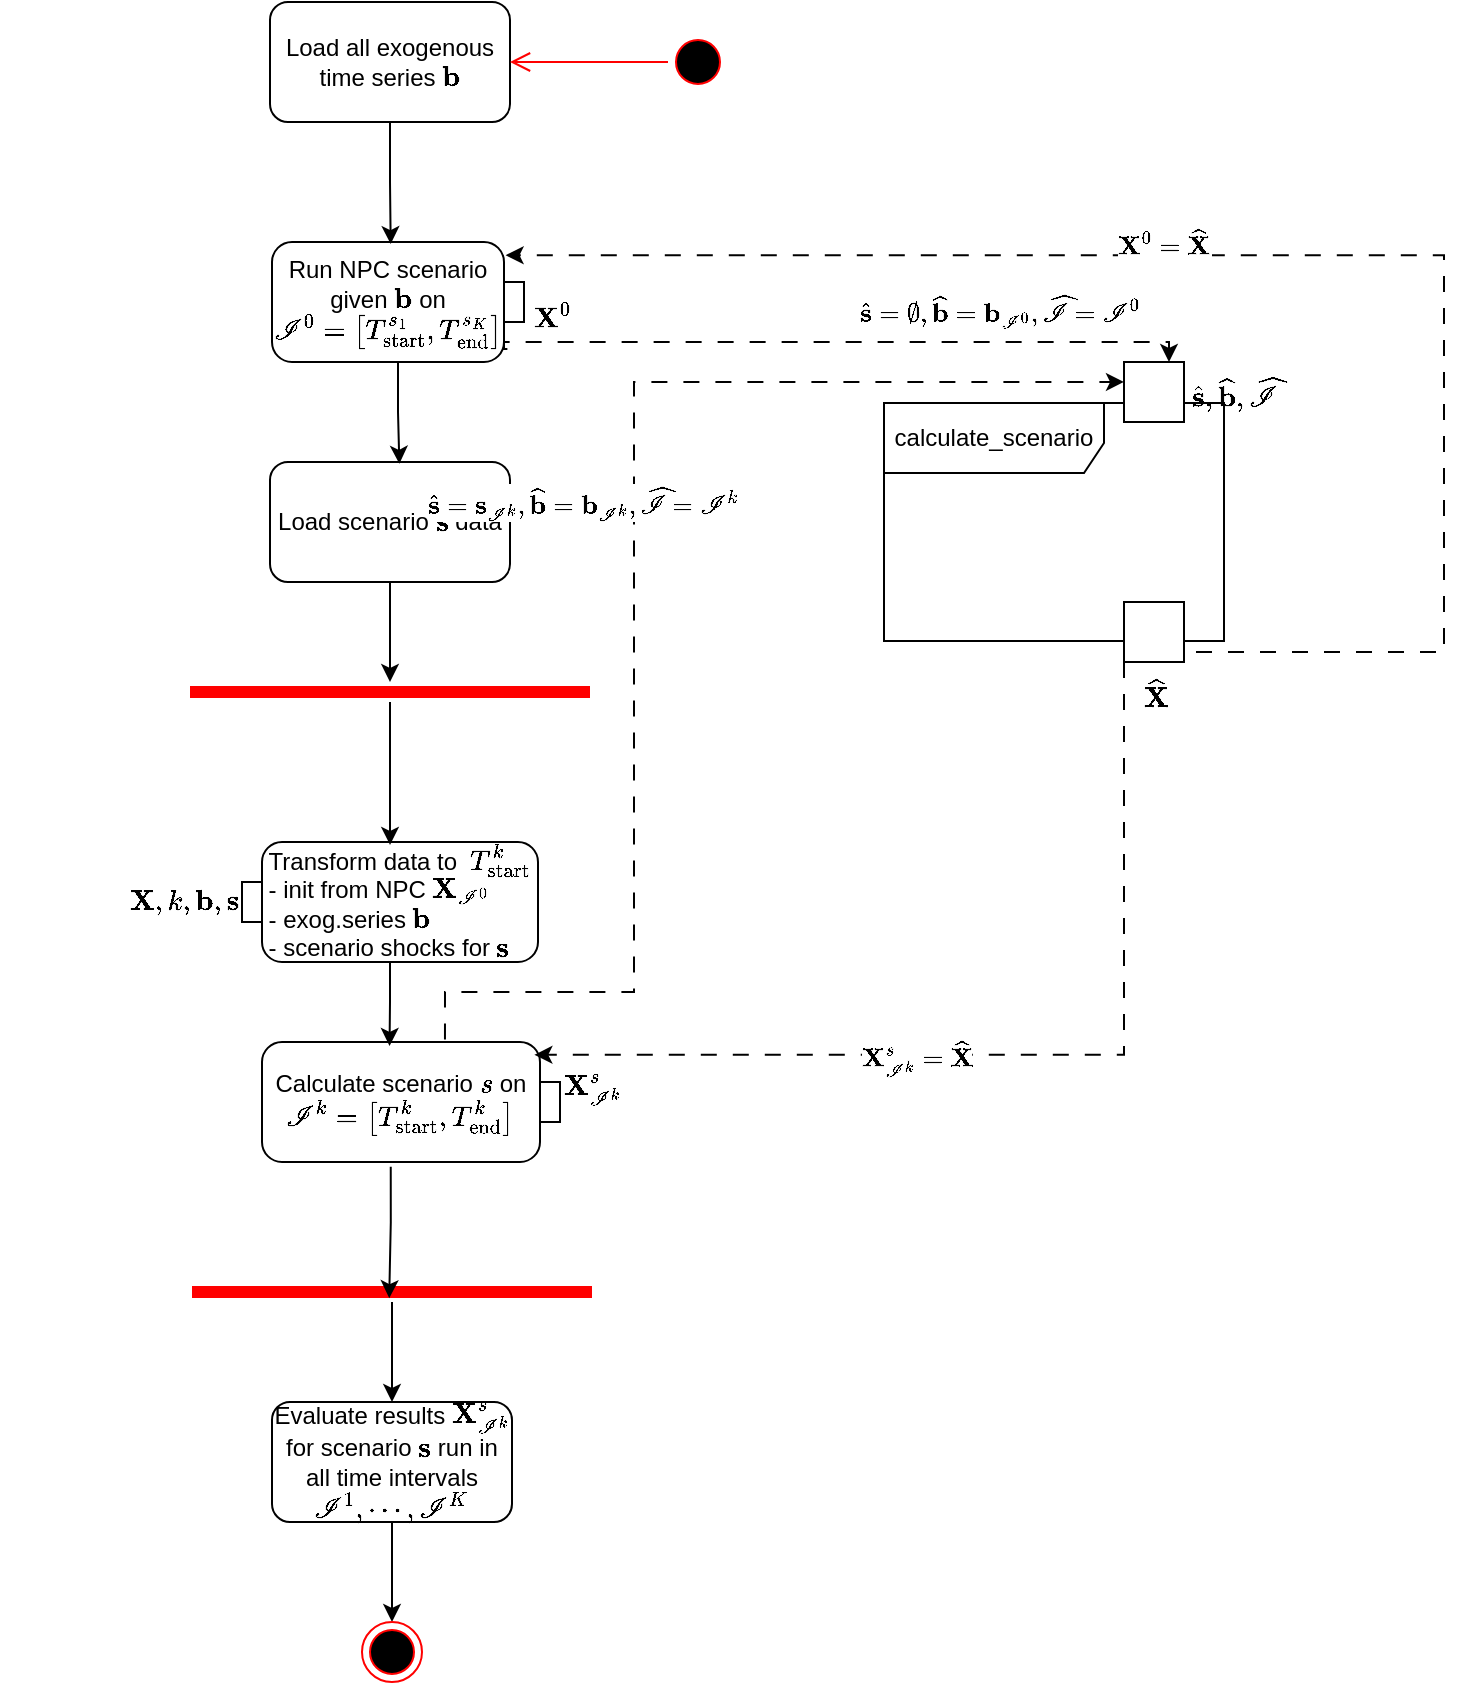 <mxfile version="22.0.2" type="github">
  <diagram name="Page-1" id="87WC3KkdrnnZ19cBRQoI">
    <mxGraphModel dx="1010" dy="92" grid="1" gridSize="10" guides="1" tooltips="1" connect="1" arrows="1" fold="1" page="1" pageScale="1" pageWidth="850" pageHeight="1100" math="1" shadow="0">
      <root>
        <mxCell id="0" />
        <mxCell id="1" parent="0" />
        <mxCell id="owsfv4eC_n2FTrsO5rsx-1" value="Load all exogenous time series `\bb{b}`" style="rounded=1;whiteSpace=wrap;html=1;" vertex="1" parent="1">
          <mxGeometry x="-600" y="40" width="120" height="60" as="geometry" />
        </mxCell>
        <mxCell id="owsfv4eC_n2FTrsO5rsx-49" style="edgeStyle=orthogonalEdgeStyle;rounded=0;orthogonalLoop=1;jettySize=auto;html=1;entryX=0.75;entryY=0;entryDx=0;entryDy=0;dashed=1;dashPattern=8 8;exitX=0.934;exitY=0.891;exitDx=0;exitDy=0;exitPerimeter=0;" edge="1" parent="1" source="owsfv4eC_n2FTrsO5rsx-53" target="owsfv4eC_n2FTrsO5rsx-40">
          <mxGeometry relative="1" as="geometry">
            <mxPoint x="-480.0" y="190" as="sourcePoint" />
            <Array as="points">
              <mxPoint x="-483" y="214" />
              <mxPoint x="-483" y="210" />
              <mxPoint x="-150" y="210" />
            </Array>
          </mxGeometry>
        </mxCell>
        <mxCell id="owsfv4eC_n2FTrsO5rsx-52" value="`\hat{\bb{s}} = O/,\hat{\bb{b}}=\bb{b}_{\cc{I}^0},\hat{\cc{I}} = \cc{I}^0`" style="edgeLabel;html=1;align=center;verticalAlign=middle;resizable=0;points=[];" vertex="1" connectable="0" parent="owsfv4eC_n2FTrsO5rsx-49">
          <mxGeometry x="0.204" y="1" relative="1" as="geometry">
            <mxPoint x="43" y="-15" as="offset" />
          </mxGeometry>
        </mxCell>
        <mxCell id="owsfv4eC_n2FTrsO5rsx-25" value="" style="edgeStyle=orthogonalEdgeStyle;rounded=0;orthogonalLoop=1;jettySize=auto;html=1;" edge="1" parent="1" source="owsfv4eC_n2FTrsO5rsx-4" target="owsfv4eC_n2FTrsO5rsx-5">
          <mxGeometry relative="1" as="geometry" />
        </mxCell>
        <mxCell id="owsfv4eC_n2FTrsO5rsx-4" value="Load scenario `\bb{s}` data" style="rounded=1;whiteSpace=wrap;html=1;" vertex="1" parent="1">
          <mxGeometry x="-600" y="270" width="120" height="60" as="geometry" />
        </mxCell>
        <mxCell id="owsfv4eC_n2FTrsO5rsx-5" value="" style="shape=line;html=1;strokeWidth=6;strokeColor=#ff0000;" vertex="1" parent="1">
          <mxGeometry x="-640" y="380" width="200" height="10" as="geometry" />
        </mxCell>
        <mxCell id="owsfv4eC_n2FTrsO5rsx-7" value="" style="ellipse;html=1;shape=startState;fillColor=#000000;strokeColor=#ff0000;" vertex="1" parent="1">
          <mxGeometry x="-401" y="55" width="30" height="30" as="geometry" />
        </mxCell>
        <mxCell id="owsfv4eC_n2FTrsO5rsx-8" value="" style="edgeStyle=orthogonalEdgeStyle;html=1;verticalAlign=bottom;endArrow=open;endSize=8;strokeColor=#ff0000;rounded=0;entryX=1;entryY=0.5;entryDx=0;entryDy=0;" edge="1" source="owsfv4eC_n2FTrsO5rsx-7" parent="1" target="owsfv4eC_n2FTrsO5rsx-1">
          <mxGeometry relative="1" as="geometry">
            <mxPoint x="-386" y="250" as="targetPoint" />
          </mxGeometry>
        </mxCell>
        <mxCell id="owsfv4eC_n2FTrsO5rsx-22" style="edgeStyle=orthogonalEdgeStyle;rounded=0;orthogonalLoop=1;jettySize=auto;html=1;" edge="1" parent="1" source="owsfv4eC_n2FTrsO5rsx-17" target="owsfv4eC_n2FTrsO5rsx-19">
          <mxGeometry relative="1" as="geometry" />
        </mxCell>
        <mxCell id="owsfv4eC_n2FTrsO5rsx-17" value="" style="shape=line;html=1;strokeWidth=6;strokeColor=#ff0000;rotation=-180;" vertex="1" parent="1">
          <mxGeometry x="-639" y="680" width="200" height="10" as="geometry" />
        </mxCell>
        <mxCell id="owsfv4eC_n2FTrsO5rsx-28" value="" style="edgeStyle=orthogonalEdgeStyle;rounded=0;orthogonalLoop=1;jettySize=auto;html=1;" edge="1" parent="1" source="owsfv4eC_n2FTrsO5rsx-19" target="owsfv4eC_n2FTrsO5rsx-27">
          <mxGeometry relative="1" as="geometry" />
        </mxCell>
        <mxCell id="owsfv4eC_n2FTrsO5rsx-19" value="Evaluate results `\bb{X}_{\cc{I}^k}^s` for scenario `\bb{s}` run in all time intervals `\cc{I}^1, \cdots,\cc{I}^K`" style="rounded=1;whiteSpace=wrap;html=1;" vertex="1" parent="1">
          <mxGeometry x="-599" y="740" width="120" height="60" as="geometry" />
        </mxCell>
        <mxCell id="owsfv4eC_n2FTrsO5rsx-27" value="" style="ellipse;html=1;shape=endState;fillColor=#000000;strokeColor=#ff0000;" vertex="1" parent="1">
          <mxGeometry x="-554" y="850" width="30" height="30" as="geometry" />
        </mxCell>
        <mxCell id="owsfv4eC_n2FTrsO5rsx-29" value="calculate_scenario" style="shape=umlFrame;whiteSpace=wrap;html=1;pointerEvents=0;width=110;height=35;" vertex="1" parent="1">
          <mxGeometry x="-293" y="240.5" width="170" height="119" as="geometry" />
        </mxCell>
        <mxCell id="owsfv4eC_n2FTrsO5rsx-38" value="&lt;div style=&quot;border-color: var(--border-color);&quot;&gt;Transform data to&amp;nbsp; `T_{&quot;start&quot;}^k`&lt;/div&gt;&lt;span style=&quot;&quot;&gt;&lt;div style=&quot;text-align: left;&quot;&gt;&lt;span style=&quot;background-color: initial;&quot;&gt;- init from NPC `\bb{X}_{\cc{I}^0}`&lt;/span&gt;&lt;/div&gt;&lt;div style=&quot;text-align: left;&quot;&gt;&lt;span style=&quot;background-color: initial;&quot;&gt;- exog.series `\bb{b}`&lt;/span&gt;&lt;/div&gt;&lt;/span&gt;&lt;div style=&quot;border-color: var(--border-color); text-align: left;&quot;&gt;&lt;span style=&quot;border-color: var(--border-color); background-color: initial;&quot;&gt;- scenario shocks for `\bb{s}`&lt;/span&gt;&lt;/div&gt;" style="shape=mxgraph.uml25.action;html=1;align=center;verticalAlign=middle;absoluteArcSize=1;arcSize=10;dashed=0;spacingLeft=10;flipH=1;whiteSpace=wrap;" vertex="1" parent="1">
          <mxGeometry x="-614" y="460" width="148" height="60" as="geometry" />
        </mxCell>
        <mxCell id="owsfv4eC_n2FTrsO5rsx-39" value="`\bb{X},k,\bb{b},\bb{s}`" style="text;verticalAlign=middle;align=right;html=1;" vertex="1" parent="owsfv4eC_n2FTrsO5rsx-38">
          <mxGeometry x="-80.729" width="80.729" height="60" as="geometry" />
        </mxCell>
        <mxCell id="owsfv4eC_n2FTrsO5rsx-40" value="`\hat{\bb{s}}, \hat{\bb{b}},\hat{\cc{I}}`" style="fontStyle=0;labelPosition=right;verticalLabelPosition=middle;align=left;verticalAlign=middle;spacingLeft=2;html=1;whiteSpace=wrap;" vertex="1" parent="1">
          <mxGeometry x="-173" y="220" width="30" height="30" as="geometry" />
        </mxCell>
        <mxCell id="owsfv4eC_n2FTrsO5rsx-42" style="edgeStyle=orthogonalEdgeStyle;rounded=0;orthogonalLoop=1;jettySize=auto;html=1;entryX=0.5;entryY=0.024;entryDx=0;entryDy=0;entryPerimeter=0;" edge="1" parent="1" source="owsfv4eC_n2FTrsO5rsx-5" target="owsfv4eC_n2FTrsO5rsx-38">
          <mxGeometry relative="1" as="geometry" />
        </mxCell>
        <mxCell id="owsfv4eC_n2FTrsO5rsx-51" style="edgeStyle=orthogonalEdgeStyle;rounded=0;orthogonalLoop=1;jettySize=auto;html=1;entryX=0;entryY=0.333;entryDx=0;entryDy=0;exitX=0.614;exitY=-0.02;exitDx=0;exitDy=0;exitPerimeter=0;dashed=1;dashPattern=8 8;entryPerimeter=0;" edge="1" parent="1" source="owsfv4eC_n2FTrsO5rsx-43" target="owsfv4eC_n2FTrsO5rsx-40">
          <mxGeometry relative="1" as="geometry">
            <mxPoint x="-512.961" y="550" as="sourcePoint" />
            <mxPoint x="-187.9" y="221.94" as="targetPoint" />
            <Array as="points">
              <mxPoint x="-512" y="535" />
              <mxPoint x="-418" y="535" />
              <mxPoint x="-418" y="230" />
            </Array>
          </mxGeometry>
        </mxCell>
        <mxCell id="owsfv4eC_n2FTrsO5rsx-57" value="`\hat{\bb{s}} = \bb{s}_{\cc{I}^k},&lt;br&gt;\hat{\bb{b}}=\bb{b}_{\cc{I}^k},&lt;br&gt;\hat{\cc{I}}=\cc{I}^k`" style="edgeLabel;html=1;align=center;verticalAlign=middle;resizable=0;points=[];" vertex="1" connectable="0" parent="owsfv4eC_n2FTrsO5rsx-51">
          <mxGeometry x="0.339" y="1" relative="1" as="geometry">
            <mxPoint x="-50" y="61" as="offset" />
          </mxGeometry>
        </mxCell>
        <mxCell id="owsfv4eC_n2FTrsO5rsx-43" value="Calculate scenario `s` on `\cc{I}^k = [T_{&quot;start&quot;}^k,T_{&quot;end&quot;}^k]`" style="shape=mxgraph.uml25.action;html=1;align=center;verticalAlign=middle;absoluteArcSize=1;arcSize=10;dashed=0;spacingRight=10;whiteSpace=wrap;" vertex="1" parent="1">
          <mxGeometry x="-604" y="560" width="149" height="60" as="geometry" />
        </mxCell>
        <mxCell id="owsfv4eC_n2FTrsO5rsx-44" value="`\bb{X}_{\cc{I}^k}^{s}`" style="text;verticalAlign=middle;align=left;html=1;" vertex="1" parent="owsfv4eC_n2FTrsO5rsx-43">
          <mxGeometry x="149.0" width="81.273" height="45" as="geometry" />
        </mxCell>
        <mxCell id="owsfv4eC_n2FTrsO5rsx-45" style="edgeStyle=orthogonalEdgeStyle;rounded=0;orthogonalLoop=1;jettySize=auto;html=1;entryX=0.428;entryY=0.033;entryDx=0;entryDy=0;entryPerimeter=0;" edge="1" parent="1" source="owsfv4eC_n2FTrsO5rsx-38" target="owsfv4eC_n2FTrsO5rsx-43">
          <mxGeometry relative="1" as="geometry" />
        </mxCell>
        <mxCell id="owsfv4eC_n2FTrsO5rsx-46" style="edgeStyle=orthogonalEdgeStyle;rounded=0;orthogonalLoop=1;jettySize=auto;html=1;exitX=0.432;exitY=1.04;exitDx=0;exitDy=0;exitPerimeter=0;entryX=0.507;entryY=0.191;entryDx=0;entryDy=0;entryPerimeter=0;" edge="1" parent="1" source="owsfv4eC_n2FTrsO5rsx-43" target="owsfv4eC_n2FTrsO5rsx-17">
          <mxGeometry relative="1" as="geometry">
            <mxPoint x="-537" y="620" as="sourcePoint" />
            <mxPoint x="-540" y="680" as="targetPoint" />
          </mxGeometry>
        </mxCell>
        <mxCell id="owsfv4eC_n2FTrsO5rsx-53" value="Run NPC scenario given `\bb{b}` on `\cc{I}^0 = [T_{&quot;start&quot;}^{s_1}, T_{&quot;end&quot;}^{s_K}]`" style="shape=mxgraph.uml25.action;html=1;align=center;verticalAlign=middle;absoluteArcSize=1;arcSize=10;dashed=0;spacingRight=10;whiteSpace=wrap;" vertex="1" parent="1">
          <mxGeometry x="-599" y="160" width="126" height="60" as="geometry" />
        </mxCell>
        <mxCell id="owsfv4eC_n2FTrsO5rsx-55" style="edgeStyle=orthogonalEdgeStyle;rounded=0;orthogonalLoop=1;jettySize=auto;html=1;entryX=0.539;entryY=0.015;entryDx=0;entryDy=0;entryPerimeter=0;" edge="1" parent="1" source="owsfv4eC_n2FTrsO5rsx-53" target="owsfv4eC_n2FTrsO5rsx-4">
          <mxGeometry relative="1" as="geometry" />
        </mxCell>
        <mxCell id="owsfv4eC_n2FTrsO5rsx-56" style="edgeStyle=orthogonalEdgeStyle;rounded=0;orthogonalLoop=1;jettySize=auto;html=1;entryX=0.471;entryY=0.017;entryDx=0;entryDy=0;entryPerimeter=0;" edge="1" parent="1" source="owsfv4eC_n2FTrsO5rsx-1" target="owsfv4eC_n2FTrsO5rsx-53">
          <mxGeometry relative="1" as="geometry" />
        </mxCell>
        <mxCell id="owsfv4eC_n2FTrsO5rsx-54" value="`\bb{X}^0`" style="text;verticalAlign=middle;align=left;html=1;" vertex="1" parent="1">
          <mxGeometry x="-469.73" y="175" width="68.727" height="45" as="geometry" />
        </mxCell>
        <mxCell id="owsfv4eC_n2FTrsO5rsx-58" value="`\hat{\bb{X}}`" style="fontStyle=0;labelPosition=center;verticalLabelPosition=bottom;align=center;verticalAlign=top;spacingLeft=2;html=1;whiteSpace=wrap;" vertex="1" parent="1">
          <mxGeometry x="-173" y="340" width="30" height="30" as="geometry" />
        </mxCell>
        <mxCell id="owsfv4eC_n2FTrsO5rsx-60" style="edgeStyle=orthogonalEdgeStyle;rounded=0;orthogonalLoop=1;jettySize=auto;html=1;entryX=0.927;entryY=0.11;entryDx=0;entryDy=0;entryPerimeter=0;endArrow=classic;endFill=1;startArrow=none;startFill=0;dashed=1;dashPattern=8 8;exitX=1;exitY=0.5;exitDx=0;exitDy=0;" edge="1" parent="1" source="owsfv4eC_n2FTrsO5rsx-58" target="owsfv4eC_n2FTrsO5rsx-53">
          <mxGeometry relative="1" as="geometry">
            <mxPoint x="-113" y="417" as="sourcePoint" />
            <Array as="points">
              <mxPoint x="-13" y="365" />
              <mxPoint x="-13" y="167" />
            </Array>
          </mxGeometry>
        </mxCell>
        <mxCell id="owsfv4eC_n2FTrsO5rsx-61" value="`\bb{X}^0 = \hat{\bb{X}}`" style="edgeLabel;html=1;align=center;verticalAlign=middle;resizable=0;points=[];" vertex="1" connectable="0" parent="owsfv4eC_n2FTrsO5rsx-60">
          <mxGeometry x="0.146" y="1" relative="1" as="geometry">
            <mxPoint x="-16" y="-8" as="offset" />
          </mxGeometry>
        </mxCell>
        <mxCell id="owsfv4eC_n2FTrsO5rsx-62" style="edgeStyle=orthogonalEdgeStyle;rounded=0;orthogonalLoop=1;jettySize=auto;html=1;entryX=0.914;entryY=0.107;entryDx=0;entryDy=0;entryPerimeter=0;dashed=1;dashPattern=8 8;exitX=0;exitY=1;exitDx=0;exitDy=0;" edge="1" parent="1" source="owsfv4eC_n2FTrsO5rsx-58" target="owsfv4eC_n2FTrsO5rsx-43">
          <mxGeometry relative="1" as="geometry">
            <Array as="points">
              <mxPoint x="-173" y="566" />
            </Array>
          </mxGeometry>
        </mxCell>
        <mxCell id="owsfv4eC_n2FTrsO5rsx-63" value="`\bb{X}_{\cc{I}^k}^s = \hat{\bb{X}}`" style="edgeLabel;html=1;align=center;verticalAlign=middle;resizable=0;points=[];" vertex="1" connectable="0" parent="owsfv4eC_n2FTrsO5rsx-62">
          <mxGeometry x="0.223" relative="1" as="geometry">
            <mxPoint as="offset" />
          </mxGeometry>
        </mxCell>
      </root>
    </mxGraphModel>
  </diagram>
</mxfile>

